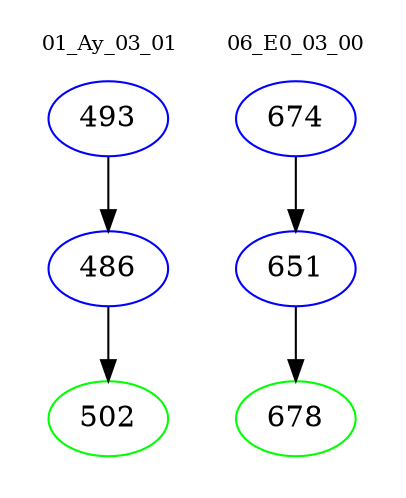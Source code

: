 digraph{
subgraph cluster_0 {
color = white
label = "01_Ay_03_01";
fontsize=10;
T0_493 [label="493", color="blue"]
T0_493 -> T0_486 [color="black"]
T0_486 [label="486", color="blue"]
T0_486 -> T0_502 [color="black"]
T0_502 [label="502", color="green"]
}
subgraph cluster_1 {
color = white
label = "06_E0_03_00";
fontsize=10;
T1_674 [label="674", color="blue"]
T1_674 -> T1_651 [color="black"]
T1_651 [label="651", color="blue"]
T1_651 -> T1_678 [color="black"]
T1_678 [label="678", color="green"]
}
}

